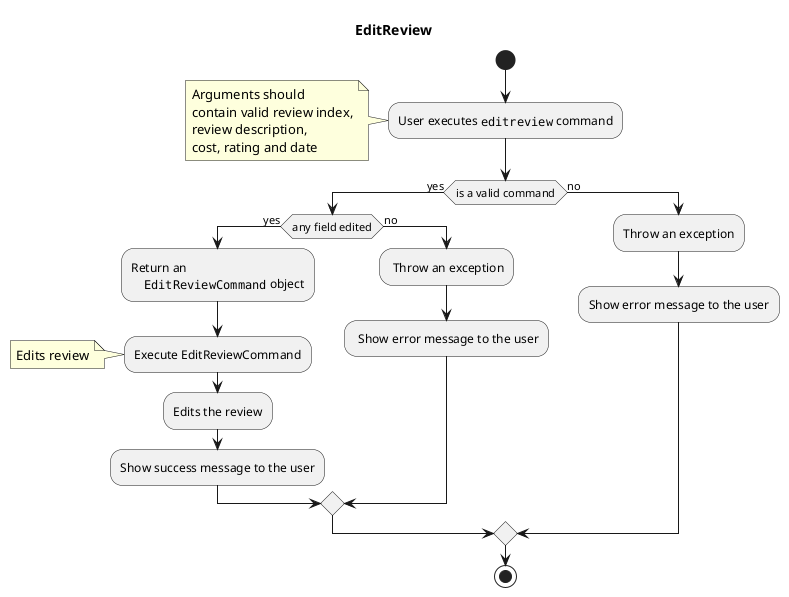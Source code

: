 @startuml
title EditReview

start

:User executes ""editreview"" command;
note left
  Arguments should
  contain valid review index,
  review description,
  cost, rating and date
end note

if (is a valid command) then (yes)


    if (any field edited) then (yes)

            :Return an
                ""EditReviewCommand"" object;

            :Execute EditReviewCommand;
            note left
                    Edits review
            end note

            :Edits the review;

                :Show success message to the user;
    else (no)
            : Throw an exception;

            : Show error message to the user;
    endif





else (no)
    :Throw an exception;

    :Show error message to the user;
endif

stop

@enduml
